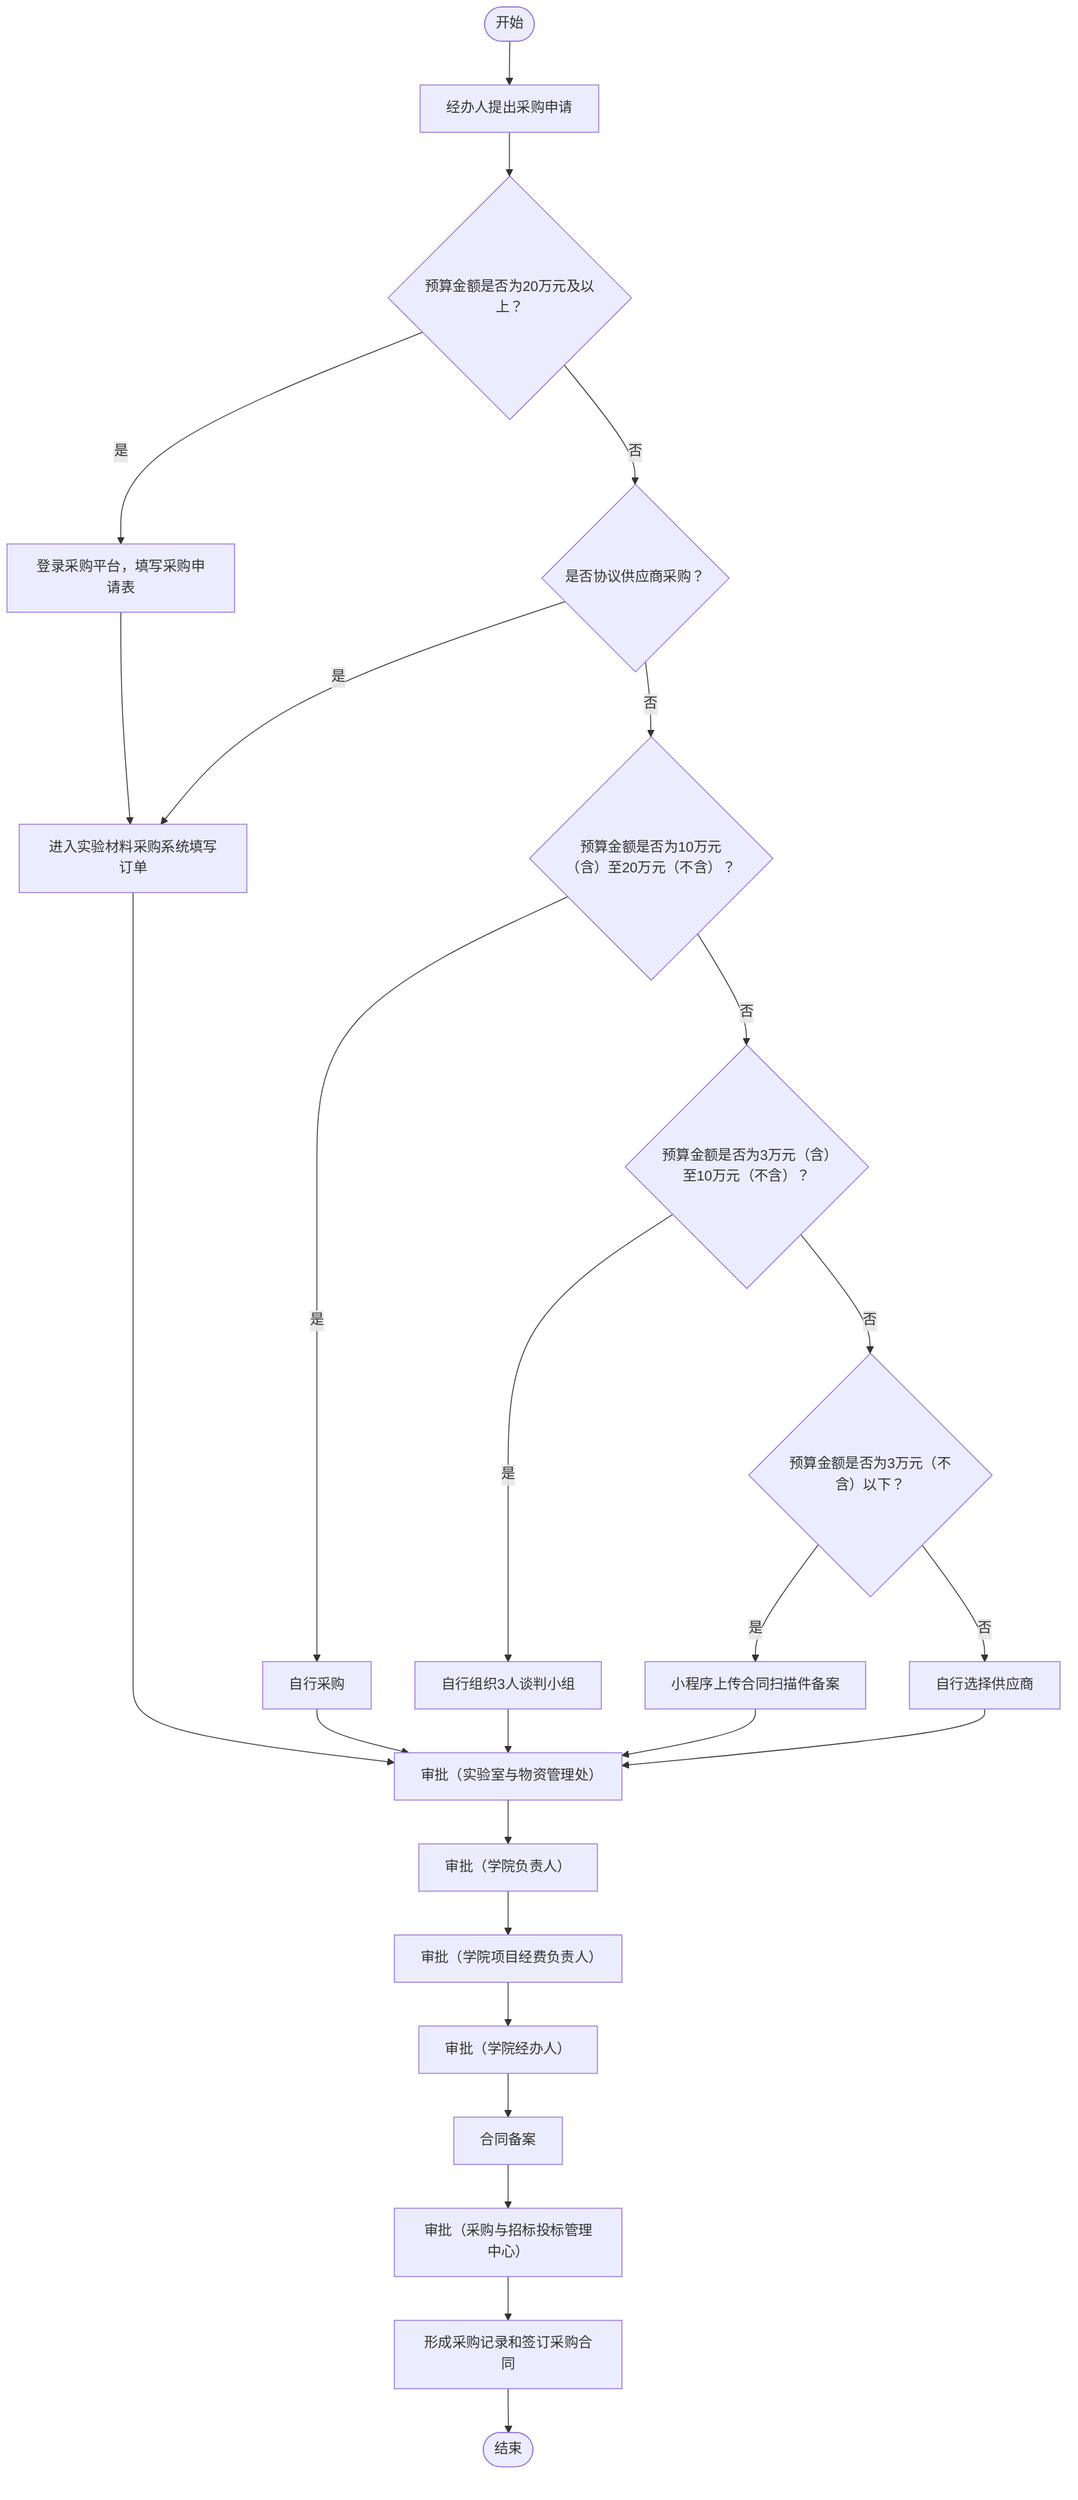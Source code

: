 flowchart TD
    Start([开始]) --> A[经办人提出采购申请]
    A --> B{预算金额是否为20万元及以上？}
    B -- 是 --> C[登录采购平台，填写采购申请表]
    B -- 否 --> D{是否协议供应商采购？}
    C --> E[进入实验材料采购系统填写订单]
    D -- 是 --> E
    D -- 否 --> F{预算金额是否为10万元（含）至20万元（不含）？}
    F -- 是 --> G[自行采购]
    F -- 否 --> H{预算金额是否为3万元（含）至10万元（不含）？}
    H -- 是 --> I[自行组织3人谈判小组]
    H -- 否 --> J{预算金额是否为3万元（不含）以下？}
    J -- 是 --> K[小程序上传合同扫描件备案]
    J -- 否 --> L[自行选择供应商]
    E --> M[审批（实验室与物资管理处）]
    G --> M
    I --> M
    K --> M
    L --> M
    M --> N[审批（学院负责人）]
    N --> O[审批（学院项目经费负责人）]
    O --> P[审批（学院经办人）]
    P --> Q[合同备案]
    Q --> R[审批（采购与招标投标管理中心）]
    R --> S[形成采购记录和签订采购合同]
    S --> End([结束])